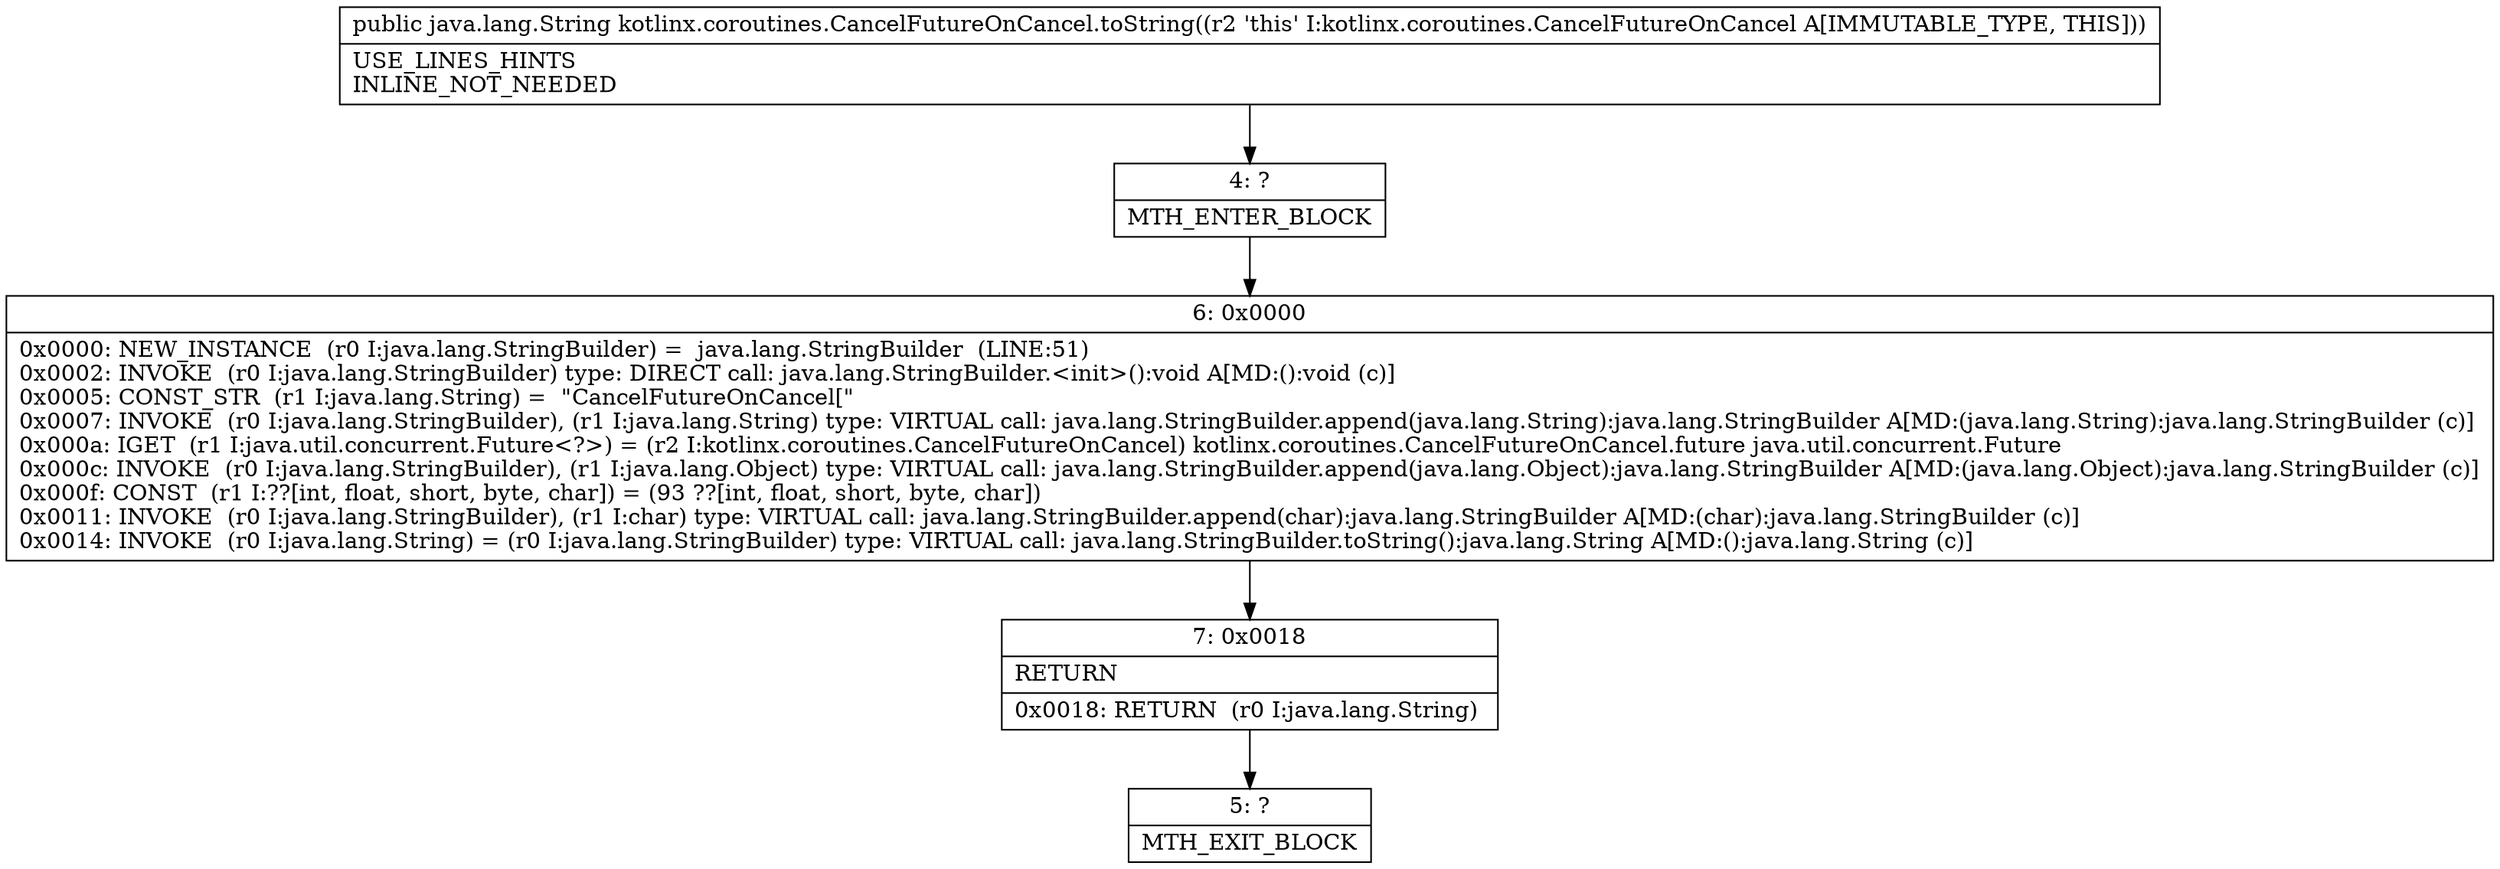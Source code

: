 digraph "CFG forkotlinx.coroutines.CancelFutureOnCancel.toString()Ljava\/lang\/String;" {
Node_4 [shape=record,label="{4\:\ ?|MTH_ENTER_BLOCK\l}"];
Node_6 [shape=record,label="{6\:\ 0x0000|0x0000: NEW_INSTANCE  (r0 I:java.lang.StringBuilder) =  java.lang.StringBuilder  (LINE:51)\l0x0002: INVOKE  (r0 I:java.lang.StringBuilder) type: DIRECT call: java.lang.StringBuilder.\<init\>():void A[MD:():void (c)]\l0x0005: CONST_STR  (r1 I:java.lang.String) =  \"CancelFutureOnCancel[\" \l0x0007: INVOKE  (r0 I:java.lang.StringBuilder), (r1 I:java.lang.String) type: VIRTUAL call: java.lang.StringBuilder.append(java.lang.String):java.lang.StringBuilder A[MD:(java.lang.String):java.lang.StringBuilder (c)]\l0x000a: IGET  (r1 I:java.util.concurrent.Future\<?\>) = (r2 I:kotlinx.coroutines.CancelFutureOnCancel) kotlinx.coroutines.CancelFutureOnCancel.future java.util.concurrent.Future \l0x000c: INVOKE  (r0 I:java.lang.StringBuilder), (r1 I:java.lang.Object) type: VIRTUAL call: java.lang.StringBuilder.append(java.lang.Object):java.lang.StringBuilder A[MD:(java.lang.Object):java.lang.StringBuilder (c)]\l0x000f: CONST  (r1 I:??[int, float, short, byte, char]) = (93 ??[int, float, short, byte, char]) \l0x0011: INVOKE  (r0 I:java.lang.StringBuilder), (r1 I:char) type: VIRTUAL call: java.lang.StringBuilder.append(char):java.lang.StringBuilder A[MD:(char):java.lang.StringBuilder (c)]\l0x0014: INVOKE  (r0 I:java.lang.String) = (r0 I:java.lang.StringBuilder) type: VIRTUAL call: java.lang.StringBuilder.toString():java.lang.String A[MD:():java.lang.String (c)]\l}"];
Node_7 [shape=record,label="{7\:\ 0x0018|RETURN\l|0x0018: RETURN  (r0 I:java.lang.String) \l}"];
Node_5 [shape=record,label="{5\:\ ?|MTH_EXIT_BLOCK\l}"];
MethodNode[shape=record,label="{public java.lang.String kotlinx.coroutines.CancelFutureOnCancel.toString((r2 'this' I:kotlinx.coroutines.CancelFutureOnCancel A[IMMUTABLE_TYPE, THIS]))  | USE_LINES_HINTS\lINLINE_NOT_NEEDED\l}"];
MethodNode -> Node_4;Node_4 -> Node_6;
Node_6 -> Node_7;
Node_7 -> Node_5;
}

